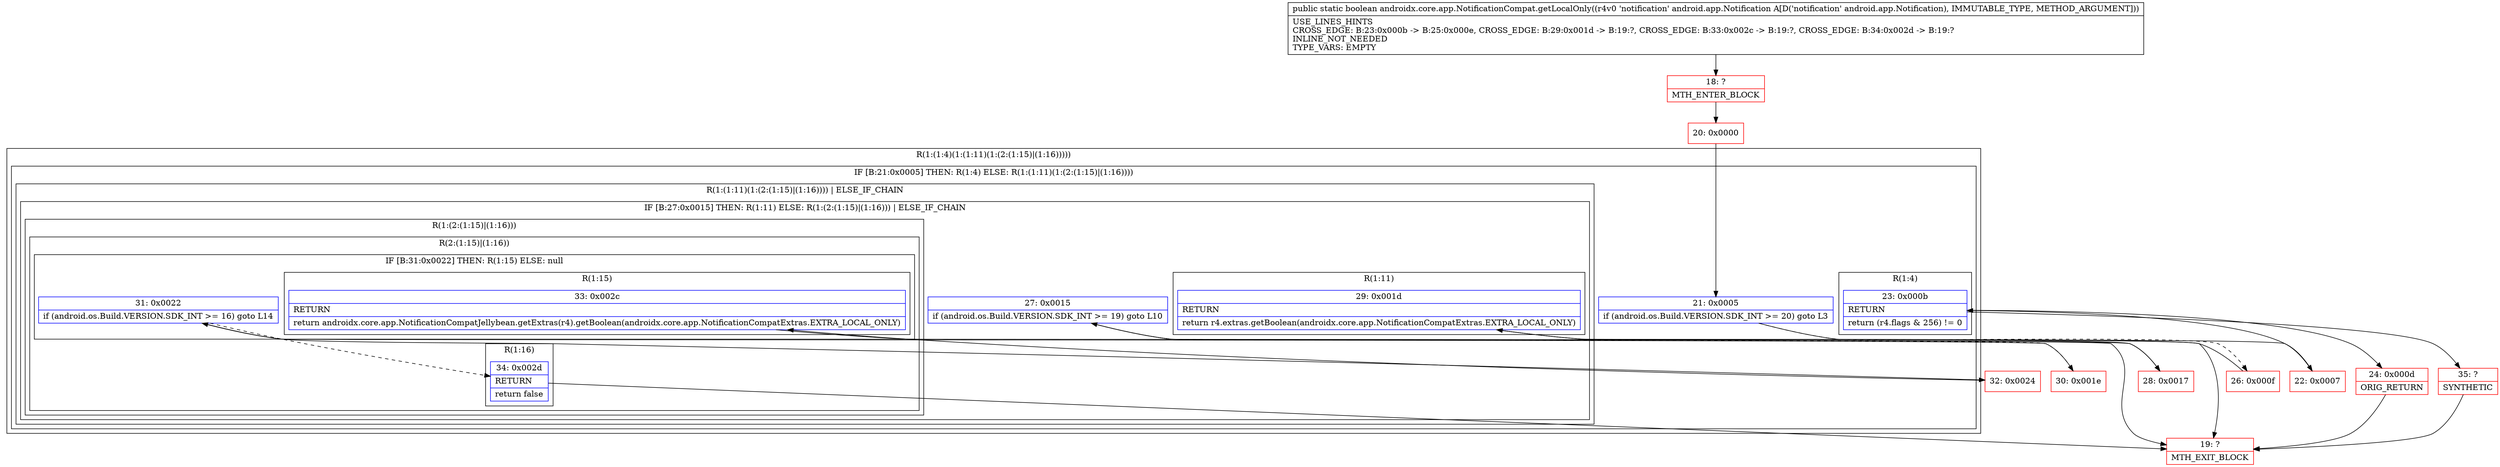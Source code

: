 digraph "CFG forandroidx.core.app.NotificationCompat.getLocalOnly(Landroid\/app\/Notification;)Z" {
subgraph cluster_Region_190156495 {
label = "R(1:(1:4)(1:(1:11)(1:(2:(1:15)|(1:16)))))";
node [shape=record,color=blue];
subgraph cluster_IfRegion_588986613 {
label = "IF [B:21:0x0005] THEN: R(1:4) ELSE: R(1:(1:11)(1:(2:(1:15)|(1:16))))";
node [shape=record,color=blue];
Node_21 [shape=record,label="{21\:\ 0x0005|if (android.os.Build.VERSION.SDK_INT \>= 20) goto L3\l}"];
subgraph cluster_Region_973483860 {
label = "R(1:4)";
node [shape=record,color=blue];
Node_23 [shape=record,label="{23\:\ 0x000b|RETURN\l|return (r4.flags & 256) != 0\l}"];
}
subgraph cluster_Region_603504087 {
label = "R(1:(1:11)(1:(2:(1:15)|(1:16)))) | ELSE_IF_CHAIN\l";
node [shape=record,color=blue];
subgraph cluster_IfRegion_83655825 {
label = "IF [B:27:0x0015] THEN: R(1:11) ELSE: R(1:(2:(1:15)|(1:16))) | ELSE_IF_CHAIN\l";
node [shape=record,color=blue];
Node_27 [shape=record,label="{27\:\ 0x0015|if (android.os.Build.VERSION.SDK_INT \>= 19) goto L10\l}"];
subgraph cluster_Region_2128224363 {
label = "R(1:11)";
node [shape=record,color=blue];
Node_29 [shape=record,label="{29\:\ 0x001d|RETURN\l|return r4.extras.getBoolean(androidx.core.app.NotificationCompatExtras.EXTRA_LOCAL_ONLY)\l}"];
}
subgraph cluster_Region_1974328427 {
label = "R(1:(2:(1:15)|(1:16)))";
node [shape=record,color=blue];
subgraph cluster_Region_333299980 {
label = "R(2:(1:15)|(1:16))";
node [shape=record,color=blue];
subgraph cluster_IfRegion_1956785938 {
label = "IF [B:31:0x0022] THEN: R(1:15) ELSE: null";
node [shape=record,color=blue];
Node_31 [shape=record,label="{31\:\ 0x0022|if (android.os.Build.VERSION.SDK_INT \>= 16) goto L14\l}"];
subgraph cluster_Region_1540653205 {
label = "R(1:15)";
node [shape=record,color=blue];
Node_33 [shape=record,label="{33\:\ 0x002c|RETURN\l|return androidx.core.app.NotificationCompatJellybean.getExtras(r4).getBoolean(androidx.core.app.NotificationCompatExtras.EXTRA_LOCAL_ONLY)\l}"];
}
}
subgraph cluster_Region_1082216704 {
label = "R(1:16)";
node [shape=record,color=blue];
Node_34 [shape=record,label="{34\:\ 0x002d|RETURN\l|return false\l}"];
}
}
}
}
}
}
}
Node_18 [shape=record,color=red,label="{18\:\ ?|MTH_ENTER_BLOCK\l}"];
Node_20 [shape=record,color=red,label="{20\:\ 0x0000}"];
Node_22 [shape=record,color=red,label="{22\:\ 0x0007}"];
Node_24 [shape=record,color=red,label="{24\:\ 0x000d|ORIG_RETURN\l}"];
Node_19 [shape=record,color=red,label="{19\:\ ?|MTH_EXIT_BLOCK\l}"];
Node_35 [shape=record,color=red,label="{35\:\ ?|SYNTHETIC\l}"];
Node_26 [shape=record,color=red,label="{26\:\ 0x000f}"];
Node_28 [shape=record,color=red,label="{28\:\ 0x0017}"];
Node_30 [shape=record,color=red,label="{30\:\ 0x001e}"];
Node_32 [shape=record,color=red,label="{32\:\ 0x0024}"];
MethodNode[shape=record,label="{public static boolean androidx.core.app.NotificationCompat.getLocalOnly((r4v0 'notification' android.app.Notification A[D('notification' android.app.Notification), IMMUTABLE_TYPE, METHOD_ARGUMENT]))  | USE_LINES_HINTS\lCROSS_EDGE: B:23:0x000b \-\> B:25:0x000e, CROSS_EDGE: B:29:0x001d \-\> B:19:?, CROSS_EDGE: B:33:0x002c \-\> B:19:?, CROSS_EDGE: B:34:0x002d \-\> B:19:?\lINLINE_NOT_NEEDED\lTYPE_VARS: EMPTY\l}"];
MethodNode -> Node_18;Node_21 -> Node_22;
Node_21 -> Node_26[style=dashed];
Node_23 -> Node_24;
Node_23 -> Node_35;
Node_27 -> Node_28;
Node_27 -> Node_30[style=dashed];
Node_29 -> Node_19;
Node_31 -> Node_32;
Node_31 -> Node_34[style=dashed];
Node_33 -> Node_19;
Node_34 -> Node_19;
Node_18 -> Node_20;
Node_20 -> Node_21;
Node_22 -> Node_23;
Node_24 -> Node_19;
Node_35 -> Node_19;
Node_26 -> Node_27;
Node_28 -> Node_29;
Node_30 -> Node_31;
Node_32 -> Node_33;
}


